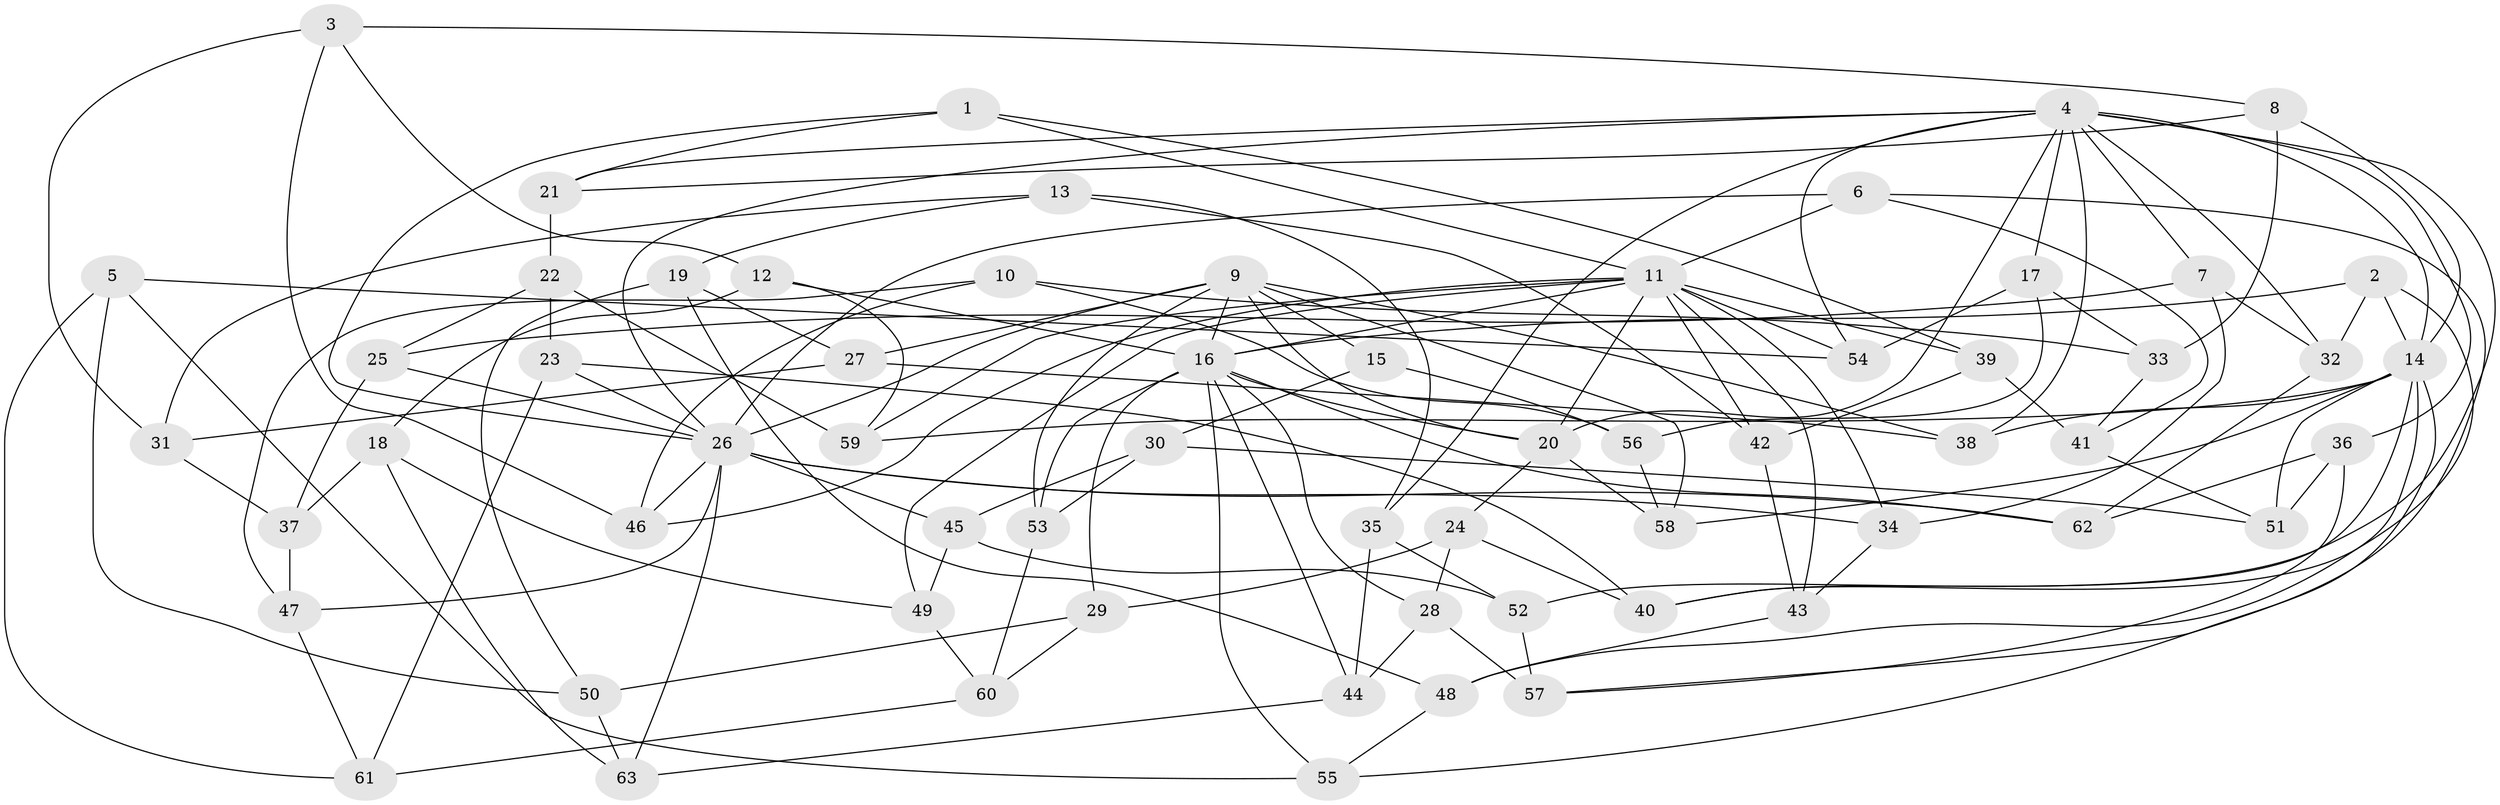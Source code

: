 // original degree distribution, {4: 1.0}
// Generated by graph-tools (version 1.1) at 2025/53/03/04/25 22:53:52]
// undirected, 63 vertices, 147 edges
graph export_dot {
  node [color=gray90,style=filled];
  1;
  2;
  3;
  4;
  5;
  6;
  7;
  8;
  9;
  10;
  11;
  12;
  13;
  14;
  15;
  16;
  17;
  18;
  19;
  20;
  21;
  22;
  23;
  24;
  25;
  26;
  27;
  28;
  29;
  30;
  31;
  32;
  33;
  34;
  35;
  36;
  37;
  38;
  39;
  40;
  41;
  42;
  43;
  44;
  45;
  46;
  47;
  48;
  49;
  50;
  51;
  52;
  53;
  54;
  55;
  56;
  57;
  58;
  59;
  60;
  61;
  62;
  63;
  1 -- 11 [weight=1.0];
  1 -- 21 [weight=1.0];
  1 -- 26 [weight=1.0];
  1 -- 39 [weight=1.0];
  2 -- 14 [weight=1.0];
  2 -- 16 [weight=1.0];
  2 -- 32 [weight=1.0];
  2 -- 40 [weight=1.0];
  3 -- 8 [weight=1.0];
  3 -- 12 [weight=1.0];
  3 -- 31 [weight=1.0];
  3 -- 46 [weight=1.0];
  4 -- 7 [weight=1.0];
  4 -- 14 [weight=1.0];
  4 -- 17 [weight=1.0];
  4 -- 20 [weight=1.0];
  4 -- 21 [weight=1.0];
  4 -- 26 [weight=1.0];
  4 -- 32 [weight=1.0];
  4 -- 35 [weight=1.0];
  4 -- 36 [weight=1.0];
  4 -- 38 [weight=1.0];
  4 -- 52 [weight=1.0];
  4 -- 54 [weight=1.0];
  5 -- 50 [weight=1.0];
  5 -- 54 [weight=1.0];
  5 -- 55 [weight=1.0];
  5 -- 61 [weight=1.0];
  6 -- 11 [weight=1.0];
  6 -- 26 [weight=1.0];
  6 -- 41 [weight=1.0];
  6 -- 57 [weight=1.0];
  7 -- 25 [weight=1.0];
  7 -- 32 [weight=1.0];
  7 -- 34 [weight=1.0];
  8 -- 14 [weight=1.0];
  8 -- 21 [weight=1.0];
  8 -- 33 [weight=1.0];
  9 -- 15 [weight=2.0];
  9 -- 16 [weight=2.0];
  9 -- 20 [weight=1.0];
  9 -- 26 [weight=1.0];
  9 -- 27 [weight=1.0];
  9 -- 38 [weight=1.0];
  9 -- 53 [weight=1.0];
  9 -- 58 [weight=1.0];
  10 -- 33 [weight=1.0];
  10 -- 46 [weight=1.0];
  10 -- 47 [weight=1.0];
  10 -- 56 [weight=1.0];
  11 -- 16 [weight=1.0];
  11 -- 20 [weight=1.0];
  11 -- 34 [weight=1.0];
  11 -- 39 [weight=1.0];
  11 -- 42 [weight=1.0];
  11 -- 43 [weight=1.0];
  11 -- 46 [weight=1.0];
  11 -- 49 [weight=1.0];
  11 -- 54 [weight=1.0];
  11 -- 59 [weight=1.0];
  12 -- 16 [weight=1.0];
  12 -- 18 [weight=1.0];
  12 -- 59 [weight=1.0];
  13 -- 19 [weight=1.0];
  13 -- 31 [weight=1.0];
  13 -- 35 [weight=1.0];
  13 -- 42 [weight=1.0];
  14 -- 38 [weight=1.0];
  14 -- 40 [weight=1.0];
  14 -- 48 [weight=1.0];
  14 -- 51 [weight=1.0];
  14 -- 55 [weight=1.0];
  14 -- 58 [weight=1.0];
  14 -- 59 [weight=1.0];
  15 -- 30 [weight=1.0];
  15 -- 56 [weight=1.0];
  16 -- 20 [weight=1.0];
  16 -- 28 [weight=1.0];
  16 -- 29 [weight=1.0];
  16 -- 44 [weight=1.0];
  16 -- 53 [weight=1.0];
  16 -- 55 [weight=1.0];
  16 -- 62 [weight=1.0];
  17 -- 33 [weight=1.0];
  17 -- 54 [weight=1.0];
  17 -- 56 [weight=1.0];
  18 -- 37 [weight=1.0];
  18 -- 49 [weight=1.0];
  18 -- 63 [weight=1.0];
  19 -- 27 [weight=1.0];
  19 -- 48 [weight=1.0];
  19 -- 50 [weight=1.0];
  20 -- 24 [weight=1.0];
  20 -- 58 [weight=1.0];
  21 -- 22 [weight=1.0];
  22 -- 23 [weight=1.0];
  22 -- 25 [weight=1.0];
  22 -- 59 [weight=1.0];
  23 -- 26 [weight=1.0];
  23 -- 40 [weight=1.0];
  23 -- 61 [weight=1.0];
  24 -- 28 [weight=1.0];
  24 -- 29 [weight=1.0];
  24 -- 40 [weight=1.0];
  25 -- 26 [weight=1.0];
  25 -- 37 [weight=1.0];
  26 -- 34 [weight=1.0];
  26 -- 45 [weight=1.0];
  26 -- 46 [weight=1.0];
  26 -- 47 [weight=1.0];
  26 -- 62 [weight=1.0];
  26 -- 63 [weight=1.0];
  27 -- 31 [weight=1.0];
  27 -- 38 [weight=1.0];
  28 -- 44 [weight=1.0];
  28 -- 57 [weight=1.0];
  29 -- 50 [weight=1.0];
  29 -- 60 [weight=1.0];
  30 -- 45 [weight=1.0];
  30 -- 51 [weight=1.0];
  30 -- 53 [weight=1.0];
  31 -- 37 [weight=1.0];
  32 -- 62 [weight=1.0];
  33 -- 41 [weight=1.0];
  34 -- 43 [weight=1.0];
  35 -- 44 [weight=1.0];
  35 -- 52 [weight=1.0];
  36 -- 51 [weight=1.0];
  36 -- 57 [weight=1.0];
  36 -- 62 [weight=1.0];
  37 -- 47 [weight=1.0];
  39 -- 41 [weight=1.0];
  39 -- 42 [weight=1.0];
  41 -- 51 [weight=1.0];
  42 -- 43 [weight=1.0];
  43 -- 48 [weight=1.0];
  44 -- 63 [weight=1.0];
  45 -- 49 [weight=1.0];
  45 -- 52 [weight=1.0];
  47 -- 61 [weight=1.0];
  48 -- 55 [weight=1.0];
  49 -- 60 [weight=1.0];
  50 -- 63 [weight=1.0];
  52 -- 57 [weight=1.0];
  53 -- 60 [weight=1.0];
  56 -- 58 [weight=1.0];
  60 -- 61 [weight=1.0];
}
